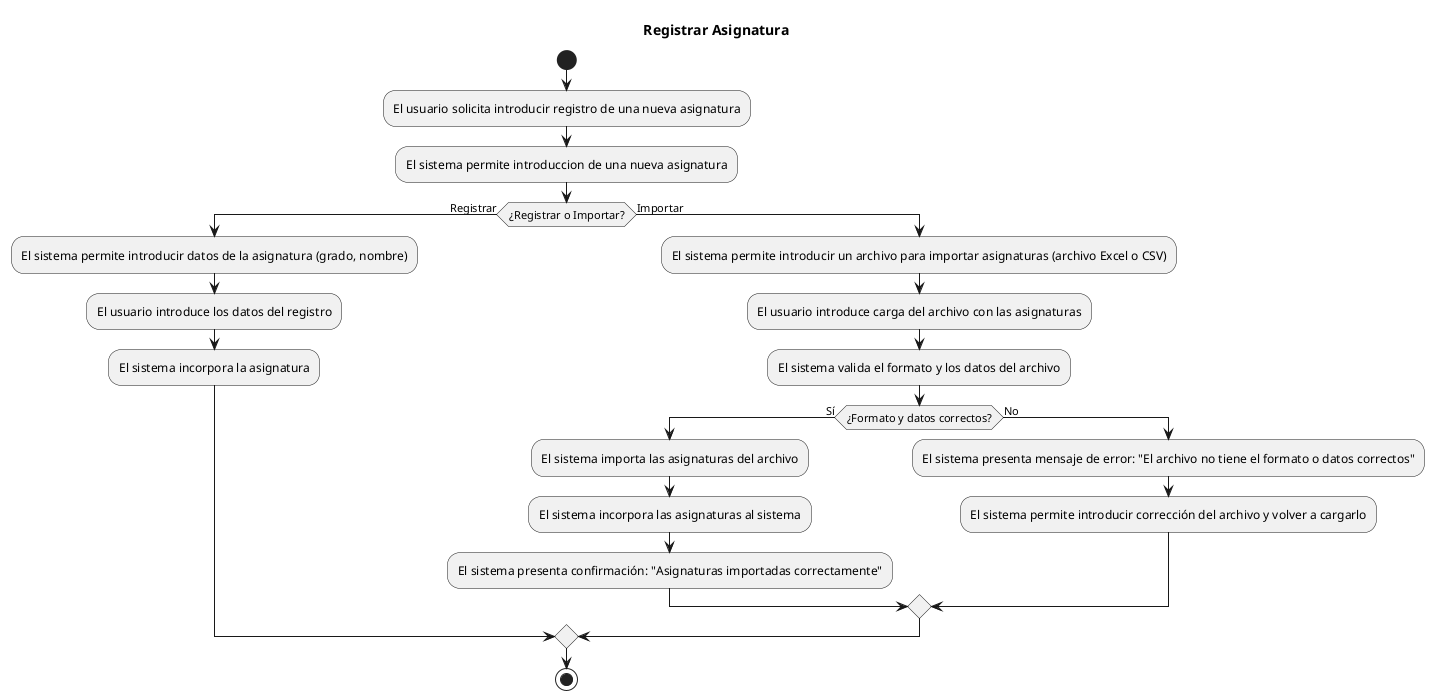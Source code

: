 @startuml
title Registrar Asignatura
start
:El usuario solicita introducir registro de una nueva asignatura;
:El sistema permite introduccion de una nueva asignatura;
if (¿Registrar o Importar?) then (Registrar)
  :El sistema permite introducir datos de la asignatura (grado, nombre);
  :El usuario introduce los datos del registro;
  :El sistema incorpora la asignatura;
else (Importar)
  :El sistema permite introducir un archivo para importar asignaturas (archivo Excel o CSV);
  :El usuario introduce carga del archivo con las asignaturas;
  :El sistema valida el formato y los datos del archivo;
  if (¿Formato y datos correctos?) then (Sí)
    :El sistema importa las asignaturas del archivo;
    :El sistema incorpora las asignaturas al sistema;
    :El sistema presenta confirmación: "Asignaturas importadas correctamente";
  else (No)
    :El sistema presenta mensaje de error: "El archivo no tiene el formato o datos correctos";
    :El sistema permite introducir corrección del archivo y volver a cargarlo;
  endif
endif
stop
@enduml
